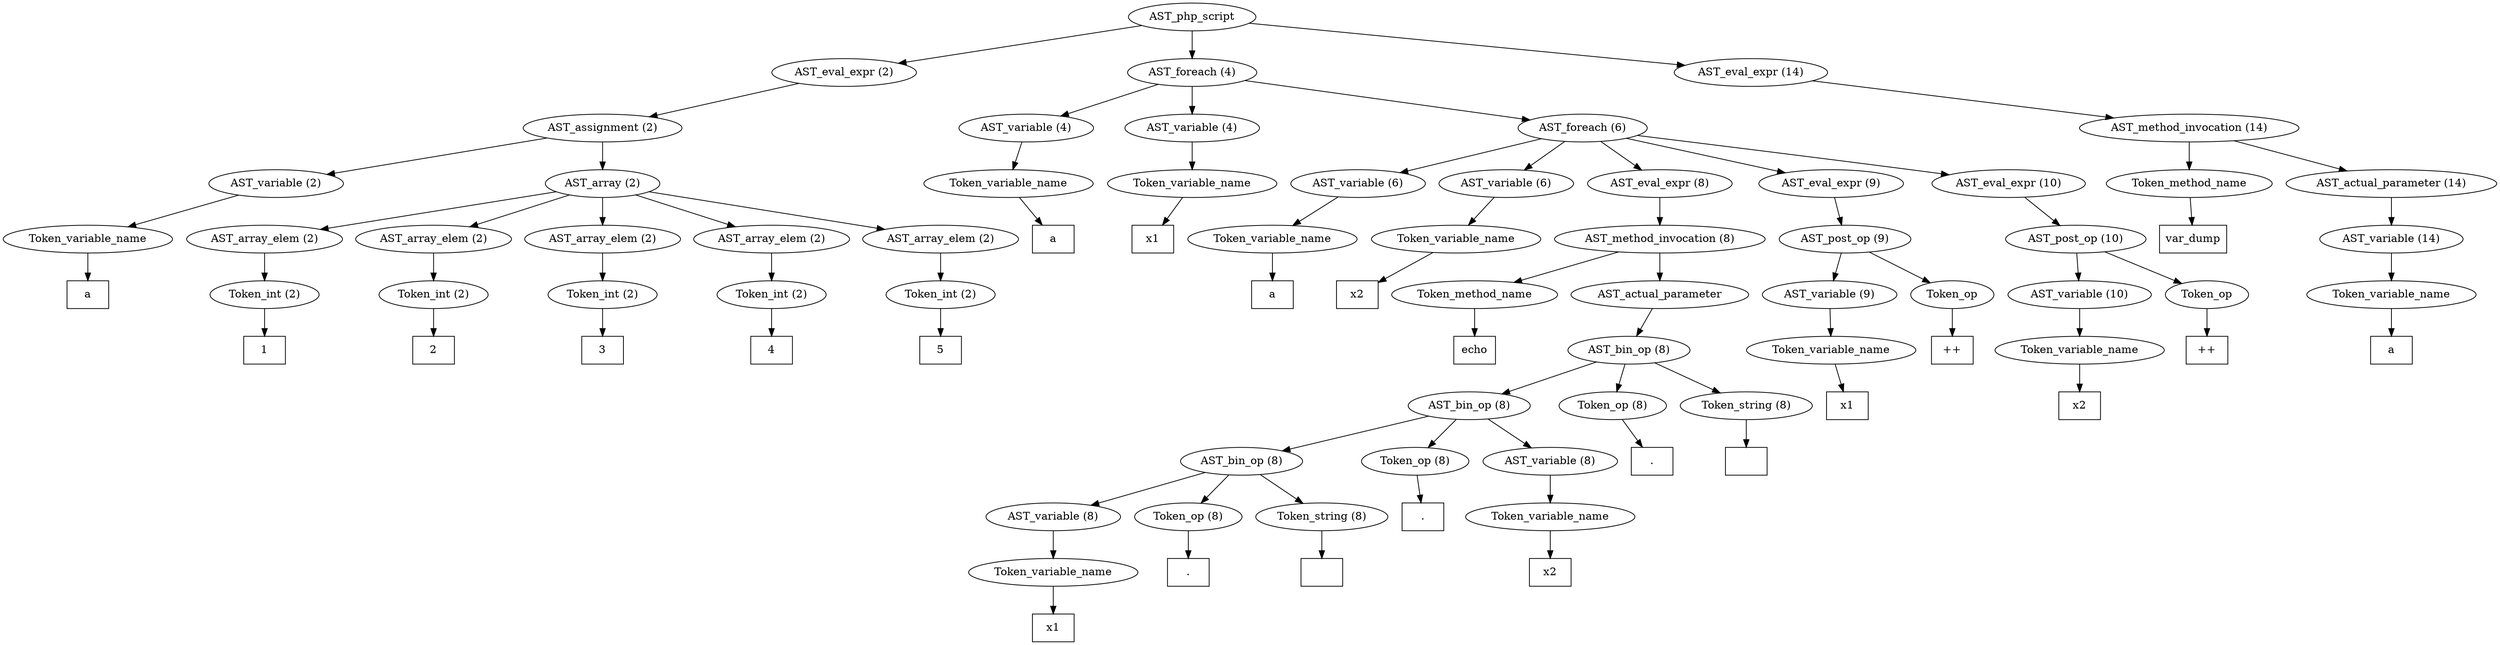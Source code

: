 /*
 * AST in dot format generated by phc -- the PHP compiler
 */

digraph AST {
node_0 [label="AST_php_script"];
node_1 [label="AST_eval_expr (2)"];
node_2 [label="AST_assignment (2)"];
node_3 [label="AST_variable (2)"];
node_4 [label="Token_variable_name"];
node_5 [label="a", shape=box]
node_4 -> node_5;
node_3 -> node_4;
node_6 [label="AST_array (2)"];
node_7 [label="AST_array_elem (2)"];
node_8 [label="Token_int (2)"];
node_9 [label="1", shape=box]
node_8 -> node_9;
node_7 -> node_8;
node_10 [label="AST_array_elem (2)"];
node_11 [label="Token_int (2)"];
node_12 [label="2", shape=box]
node_11 -> node_12;
node_10 -> node_11;
node_13 [label="AST_array_elem (2)"];
node_14 [label="Token_int (2)"];
node_15 [label="3", shape=box]
node_14 -> node_15;
node_13 -> node_14;
node_16 [label="AST_array_elem (2)"];
node_17 [label="Token_int (2)"];
node_18 [label="4", shape=box]
node_17 -> node_18;
node_16 -> node_17;
node_19 [label="AST_array_elem (2)"];
node_20 [label="Token_int (2)"];
node_21 [label="5", shape=box]
node_20 -> node_21;
node_19 -> node_20;
node_6 -> node_19;
node_6 -> node_16;
node_6 -> node_13;
node_6 -> node_10;
node_6 -> node_7;
node_2 -> node_6;
node_2 -> node_3;
node_1 -> node_2;
node_22 [label="AST_foreach (4)"];
node_23 [label="AST_variable (4)"];
node_24 [label="Token_variable_name"];
node_25 [label="a", shape=box]
node_24 -> node_25;
node_23 -> node_24;
node_26 [label="AST_variable (4)"];
node_27 [label="Token_variable_name"];
node_28 [label="x1", shape=box]
node_27 -> node_28;
node_26 -> node_27;
node_29 [label="AST_foreach (6)"];
node_30 [label="AST_variable (6)"];
node_31 [label="Token_variable_name"];
node_32 [label="a", shape=box]
node_31 -> node_32;
node_30 -> node_31;
node_33 [label="AST_variable (6)"];
node_34 [label="Token_variable_name"];
node_35 [label="x2", shape=box]
node_34 -> node_35;
node_33 -> node_34;
node_36 [label="AST_eval_expr (8)"];
node_37 [label="AST_method_invocation (8)"];
node_38 [label="Token_method_name"];
node_39 [label="echo", shape=box]
node_38 -> node_39;
node_40 [label="AST_actual_parameter"];
node_41 [label="AST_bin_op (8)"];
node_42 [label="AST_bin_op (8)"];
node_43 [label="AST_bin_op (8)"];
node_44 [label="AST_variable (8)"];
node_45 [label="Token_variable_name"];
node_46 [label="x1", shape=box]
node_45 -> node_46;
node_44 -> node_45;
node_47 [label="Token_op (8)"];
node_48 [label=".", shape=box]
node_47 -> node_48;
node_49 [label="Token_string (8)"];
node_50 [label=" ", shape=box]
node_49 -> node_50;
node_43 -> node_49;
node_43 -> node_47;
node_43 -> node_44;
node_51 [label="Token_op (8)"];
node_52 [label=".", shape=box]
node_51 -> node_52;
node_53 [label="AST_variable (8)"];
node_54 [label="Token_variable_name"];
node_55 [label="x2", shape=box]
node_54 -> node_55;
node_53 -> node_54;
node_42 -> node_53;
node_42 -> node_51;
node_42 -> node_43;
node_56 [label="Token_op (8)"];
node_57 [label=".", shape=box]
node_56 -> node_57;
node_58 [label="Token_string (8)"];
node_59 [label="", shape=box]
node_58 -> node_59;
node_41 -> node_58;
node_41 -> node_56;
node_41 -> node_42;
node_40 -> node_41;
node_37 -> node_40;
node_37 -> node_38;
node_36 -> node_37;
node_60 [label="AST_eval_expr (9)"];
node_61 [label="AST_post_op (9)"];
node_62 [label="AST_variable (9)"];
node_63 [label="Token_variable_name"];
node_64 [label="x1", shape=box]
node_63 -> node_64;
node_62 -> node_63;
node_65 [label="Token_op"];
node_66 [label="++", shape=box]
node_65 -> node_66;
node_61 -> node_65;
node_61 -> node_62;
node_60 -> node_61;
node_67 [label="AST_eval_expr (10)"];
node_68 [label="AST_post_op (10)"];
node_69 [label="AST_variable (10)"];
node_70 [label="Token_variable_name"];
node_71 [label="x2", shape=box]
node_70 -> node_71;
node_69 -> node_70;
node_72 [label="Token_op"];
node_73 [label="++", shape=box]
node_72 -> node_73;
node_68 -> node_72;
node_68 -> node_69;
node_67 -> node_68;
node_29 -> node_67;
node_29 -> node_60;
node_29 -> node_36;
node_29 -> node_33;
node_29 -> node_30;
node_22 -> node_29;
node_22 -> node_26;
node_22 -> node_23;
node_74 [label="AST_eval_expr (14)"];
node_75 [label="AST_method_invocation (14)"];
node_76 [label="Token_method_name"];
node_77 [label="var_dump", shape=box]
node_76 -> node_77;
node_78 [label="AST_actual_parameter (14)"];
node_79 [label="AST_variable (14)"];
node_80 [label="Token_variable_name"];
node_81 [label="a", shape=box]
node_80 -> node_81;
node_79 -> node_80;
node_78 -> node_79;
node_75 -> node_78;
node_75 -> node_76;
node_74 -> node_75;
node_0 -> node_74;
node_0 -> node_22;
node_0 -> node_1;
}
